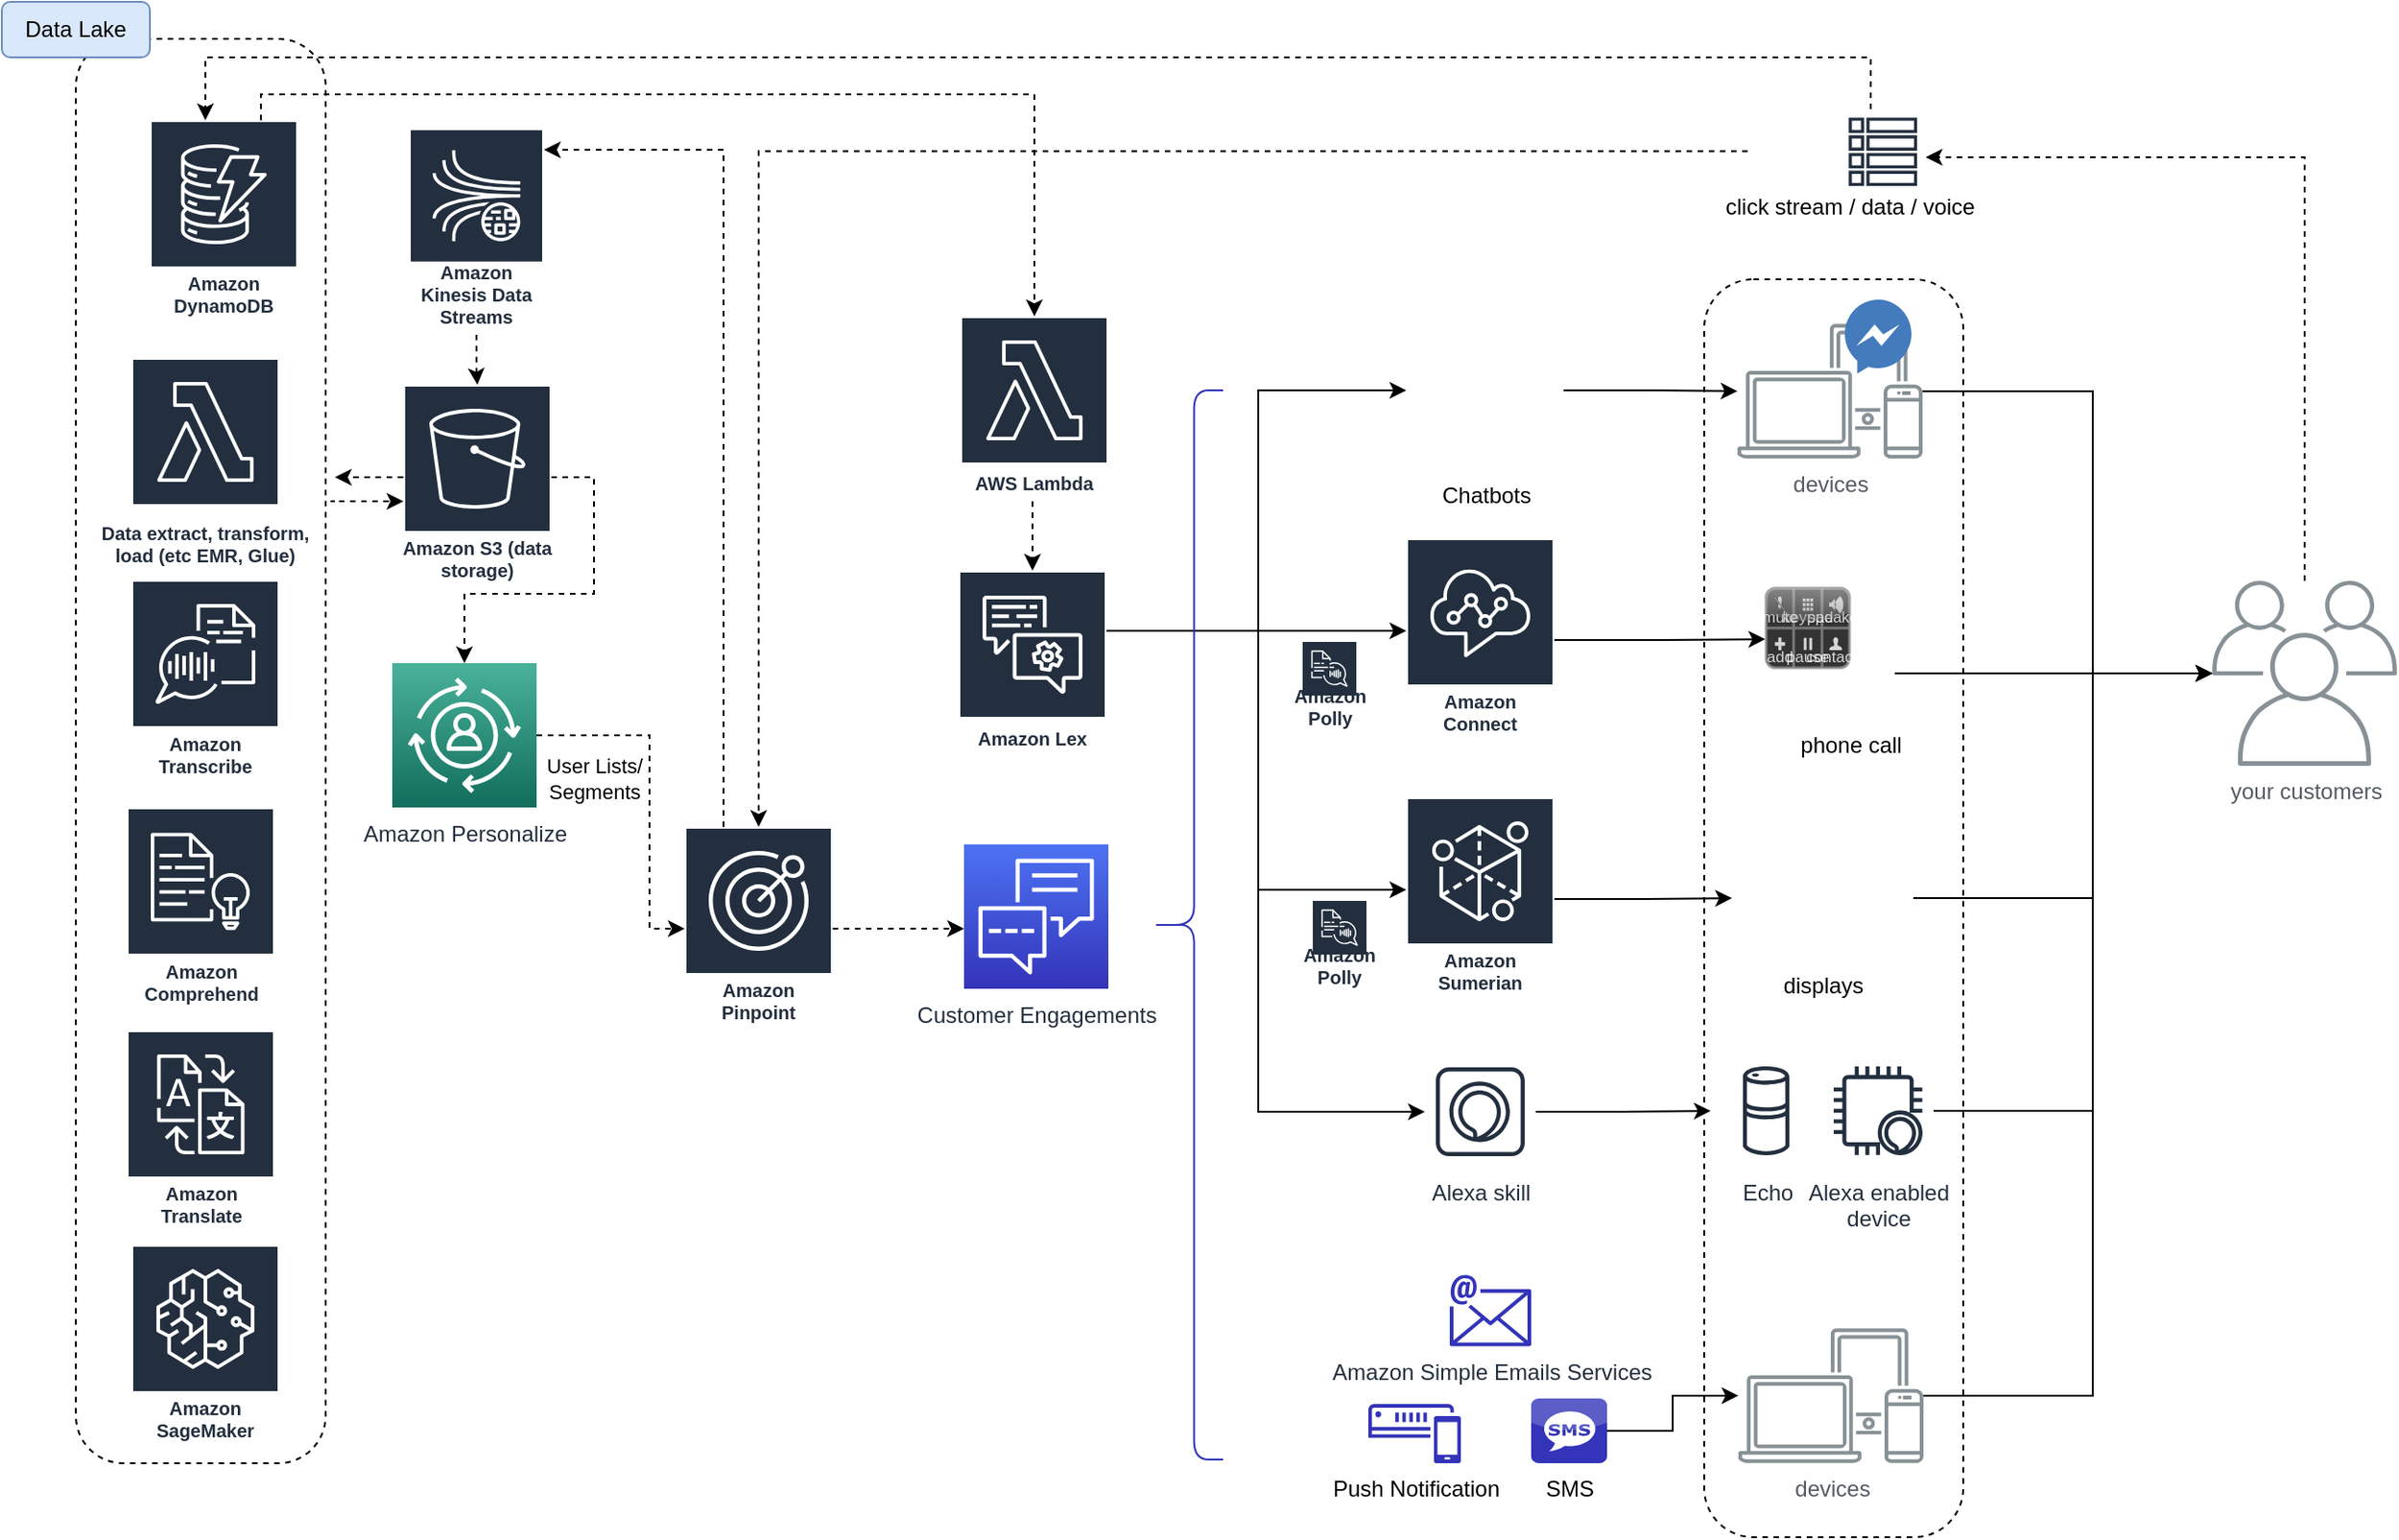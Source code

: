 <mxfile version="12.9.14" type="github">
  <diagram id="-aMo5f1z0sB-jl-REzhq" name="Page-1">
    <mxGraphModel dx="825" dy="799" grid="1" gridSize="10" guides="1" tooltips="1" connect="1" arrows="1" fold="1" page="1" pageScale="1" pageWidth="850" pageHeight="1100" math="0" shadow="0">
      <root>
        <mxCell id="0" />
        <mxCell id="1" parent="0" />
        <mxCell id="tBMgNqVavnwIs27Ay6d1-128" value="" style="rounded=1;whiteSpace=wrap;html=1;fillColor=none;dashed=1;spacing=9;arcSize=19;" parent="1" vertex="1">
          <mxGeometry x="70" y="460" width="135" height="770" as="geometry" />
        </mxCell>
        <mxCell id="tBMgNqVavnwIs27Ay6d1-81" value="" style="group;spacing=100;" parent="1" vertex="1" connectable="0">
          <mxGeometry x="950" y="440" width="193.5" height="830" as="geometry" />
        </mxCell>
        <mxCell id="tBMgNqVavnwIs27Ay6d1-69" value="" style="rounded=1;whiteSpace=wrap;html=1;fillColor=none;dashed=1;spacing=9;arcSize=19;" parent="tBMgNqVavnwIs27Ay6d1-81" vertex="1">
          <mxGeometry y="150" width="140" height="680" as="geometry" />
        </mxCell>
        <mxCell id="tBMgNqVavnwIs27Ay6d1-117" value="devices" style="outlineConnect=0;gradientColor=none;fontColor=#545B64;strokeColor=none;fillColor=#879196;dashed=0;verticalLabelPosition=bottom;verticalAlign=top;align=center;html=1;fontSize=12;fontStyle=0;aspect=fixed;shape=mxgraph.aws4.illustration_devices;pointerEvents=1" parent="tBMgNqVavnwIs27Ay6d1-81" vertex="1">
          <mxGeometry x="18.5" y="717" width="100" height="73" as="geometry" />
        </mxCell>
        <mxCell id="tBMgNqVavnwIs27Ay6d1-74" value="" style="shape=image;html=1;verticalAlign=top;verticalLabelPosition=bottom;labelBackgroundColor=#ffffff;imageAspect=0;aspect=fixed;image=https://cdn1.iconfinder.com/data/icons/hawcons/32/700015-icon-27-one-finger-click-128.png;dashed=1;fillColor=none;spacing=7;" parent="tBMgNqVavnwIs27Ay6d1-81" vertex="1">
          <mxGeometry x="23.5" y="62.346" width="36.965" height="36.965" as="geometry" />
        </mxCell>
        <mxCell id="tBMgNqVavnwIs27Ay6d1-80" value="&amp;nbsp;" style="outlineConnect=0;fontColor=#232F3E;gradientColor=none;strokeColor=#232F3E;fillColor=#ffffff;dashed=0;verticalLabelPosition=bottom;verticalAlign=top;align=center;html=1;fontSize=12;fontStyle=0;aspect=fixed;shape=mxgraph.aws4.resourceIcon;resIcon=mxgraph.aws4.table;spacing=8;" parent="tBMgNqVavnwIs27Ay6d1-81" vertex="1">
          <mxGeometry x="73.5" y="57.974" width="46.206" height="46.206" as="geometry" />
        </mxCell>
        <mxCell id="tBMgNqVavnwIs27Ay6d1-82" value="click stream / data / voice" style="text;html=1;strokeColor=none;fillColor=none;align=center;verticalAlign=middle;whiteSpace=wrap;rounded=0;dashed=1;spacing=5;" parent="tBMgNqVavnwIs27Ay6d1-81" vertex="1">
          <mxGeometry x="-16.5" y="102.974" width="190" height="17" as="geometry" />
        </mxCell>
        <mxCell id="tBMgNqVavnwIs27Ay6d1-49" style="edgeStyle=orthogonalEdgeStyle;rounded=0;orthogonalLoop=1;jettySize=auto;html=1;" parent="1" source="tBMgNqVavnwIs27Ay6d1-2" target="tBMgNqVavnwIs27Ay6d1-19" edge="1">
          <mxGeometry relative="1" as="geometry">
            <Array as="points">
              <mxPoint x="1160" y="651" />
              <mxPoint x="1160" y="803" />
            </Array>
          </mxGeometry>
        </mxCell>
        <mxCell id="tBMgNqVavnwIs27Ay6d1-2" value="devices" style="outlineConnect=0;gradientColor=none;fontColor=#545B64;strokeColor=none;fillColor=#879196;dashed=0;verticalLabelPosition=bottom;verticalAlign=top;align=center;html=1;fontSize=12;fontStyle=0;aspect=fixed;shape=mxgraph.aws4.illustration_devices;pointerEvents=1" parent="1" vertex="1">
          <mxGeometry x="968" y="614" width="100" height="73" as="geometry" />
        </mxCell>
        <mxCell id="tBMgNqVavnwIs27Ay6d1-21" style="edgeStyle=orthogonalEdgeStyle;rounded=0;orthogonalLoop=1;jettySize=auto;html=1;" parent="1" source="tBMgNqVavnwIs27Ay6d1-9" target="tBMgNqVavnwIs27Ay6d1-18" edge="1">
          <mxGeometry relative="1" as="geometry">
            <Array as="points">
              <mxPoint x="709" y="780" />
              <mxPoint x="709" y="650" />
            </Array>
          </mxGeometry>
        </mxCell>
        <mxCell id="tBMgNqVavnwIs27Ay6d1-22" style="edgeStyle=orthogonalEdgeStyle;rounded=0;orthogonalLoop=1;jettySize=auto;html=1;" parent="1" source="tBMgNqVavnwIs27Ay6d1-9" target="tBMgNqVavnwIs27Ay6d1-15" edge="1">
          <mxGeometry relative="1" as="geometry">
            <Array as="points">
              <mxPoint x="759" y="780" />
              <mxPoint x="759" y="780" />
            </Array>
          </mxGeometry>
        </mxCell>
        <mxCell id="tBMgNqVavnwIs27Ay6d1-23" style="edgeStyle=orthogonalEdgeStyle;rounded=0;orthogonalLoop=1;jettySize=auto;html=1;" parent="1" source="tBMgNqVavnwIs27Ay6d1-9" target="tBMgNqVavnwIs27Ay6d1-16" edge="1">
          <mxGeometry relative="1" as="geometry">
            <Array as="points">
              <mxPoint x="709" y="780" />
              <mxPoint x="709" y="920" />
            </Array>
          </mxGeometry>
        </mxCell>
        <mxCell id="tBMgNqVavnwIs27Ay6d1-24" style="edgeStyle=orthogonalEdgeStyle;rounded=0;orthogonalLoop=1;jettySize=auto;html=1;" parent="1" source="tBMgNqVavnwIs27Ay6d1-9" target="tBMgNqVavnwIs27Ay6d1-13" edge="1">
          <mxGeometry relative="1" as="geometry">
            <Array as="points">
              <mxPoint x="709" y="780" />
              <mxPoint x="709" y="1040" />
            </Array>
          </mxGeometry>
        </mxCell>
        <mxCell id="tBMgNqVavnwIs27Ay6d1-9" value="Amazon Lex" style="outlineConnect=0;fontColor=#232F3E;gradientColor=none;strokeColor=#ffffff;fillColor=#232F3E;dashed=0;verticalLabelPosition=middle;verticalAlign=bottom;align=center;html=1;whiteSpace=wrap;fontSize=10;fontStyle=1;spacing=3;shape=mxgraph.aws4.productIcon;prIcon=mxgraph.aws4.lex;" parent="1" vertex="1">
          <mxGeometry x="547" y="747.5" width="80" height="100" as="geometry" />
        </mxCell>
        <mxCell id="tBMgNqVavnwIs27Ay6d1-44" style="edgeStyle=orthogonalEdgeStyle;rounded=0;orthogonalLoop=1;jettySize=auto;html=1;" parent="1" source="tBMgNqVavnwIs27Ay6d1-13" target="tBMgNqVavnwIs27Ay6d1-14" edge="1">
          <mxGeometry relative="1" as="geometry" />
        </mxCell>
        <mxCell id="tBMgNqVavnwIs27Ay6d1-13" value="Alexa skill" style="outlineConnect=0;fontColor=#232F3E;gradientColor=none;strokeColor=#232F3E;fillColor=#ffffff;dashed=0;verticalLabelPosition=bottom;verticalAlign=top;align=center;html=1;fontSize=12;fontStyle=0;aspect=fixed;shape=mxgraph.aws4.resourceIcon;resIcon=mxgraph.aws4.alexa_skill;" parent="1" vertex="1">
          <mxGeometry x="799" y="1010" width="60" height="60" as="geometry" />
        </mxCell>
        <mxCell id="tBMgNqVavnwIs27Ay6d1-29" style="edgeStyle=orthogonalEdgeStyle;rounded=0;orthogonalLoop=1;jettySize=auto;html=1;entryX=-0.011;entryY=0.64;entryDx=0;entryDy=0;entryPerimeter=0;" parent="1" source="tBMgNqVavnwIs27Ay6d1-15" target="tBMgNqVavnwIs27Ay6d1-25" edge="1">
          <mxGeometry relative="1" as="geometry" />
        </mxCell>
        <mxCell id="tBMgNqVavnwIs27Ay6d1-15" value="Amazon Connect" style="outlineConnect=0;fontColor=#232F3E;gradientColor=none;strokeColor=#ffffff;fillColor=#232F3E;dashed=0;verticalLabelPosition=middle;verticalAlign=bottom;align=center;html=1;whiteSpace=wrap;fontSize=10;fontStyle=1;spacing=3;shape=mxgraph.aws4.productIcon;prIcon=mxgraph.aws4.connect;" parent="1" vertex="1">
          <mxGeometry x="789" y="730" width="80" height="110" as="geometry" />
        </mxCell>
        <mxCell id="tBMgNqVavnwIs27Ay6d1-34" style="edgeStyle=orthogonalEdgeStyle;rounded=0;orthogonalLoop=1;jettySize=auto;html=1;entryX=0;entryY=0.5;entryDx=0;entryDy=0;" parent="1" source="tBMgNqVavnwIs27Ay6d1-16" target="tBMgNqVavnwIs27Ay6d1-37" edge="1">
          <mxGeometry relative="1" as="geometry">
            <mxPoint x="1090" y="930" as="targetPoint" />
          </mxGeometry>
        </mxCell>
        <mxCell id="tBMgNqVavnwIs27Ay6d1-16" value="Amazon Sumerian" style="outlineConnect=0;fontColor=#232F3E;gradientColor=none;strokeColor=#ffffff;fillColor=#232F3E;dashed=0;verticalLabelPosition=middle;verticalAlign=bottom;align=center;html=1;whiteSpace=wrap;fontSize=10;fontStyle=1;spacing=3;shape=mxgraph.aws4.productIcon;prIcon=mxgraph.aws4.sumerian;" parent="1" vertex="1">
          <mxGeometry x="789" y="870" width="80" height="110" as="geometry" />
        </mxCell>
        <mxCell id="tBMgNqVavnwIs27Ay6d1-30" style="edgeStyle=orthogonalEdgeStyle;rounded=0;orthogonalLoop=1;jettySize=auto;html=1;" parent="1" source="tBMgNqVavnwIs27Ay6d1-18" target="tBMgNqVavnwIs27Ay6d1-2" edge="1">
          <mxGeometry relative="1" as="geometry" />
        </mxCell>
        <mxCell id="tBMgNqVavnwIs27Ay6d1-18" value="Chatbots" style="shape=image;html=1;verticalAlign=top;verticalLabelPosition=bottom;labelBackgroundColor=#ffffff;imageAspect=0;aspect=fixed;image=https://cdn3.iconfinder.com/data/icons/digital-banking-solid-fast-transfer/512/customer_live_chat_service-128.png" parent="1" vertex="1">
          <mxGeometry x="789" y="607.5" width="85" height="85" as="geometry" />
        </mxCell>
        <mxCell id="Lm9SN8ycgRvvg3rdxNXf-55" style="edgeStyle=orthogonalEdgeStyle;rounded=0;orthogonalLoop=1;jettySize=auto;html=1;dashed=1;" parent="1" source="tBMgNqVavnwIs27Ay6d1-19" target="tBMgNqVavnwIs27Ay6d1-80" edge="1">
          <mxGeometry relative="1" as="geometry">
            <Array as="points">
              <mxPoint x="1274" y="524" />
            </Array>
          </mxGeometry>
        </mxCell>
        <mxCell id="tBMgNqVavnwIs27Ay6d1-19" value="your customers" style="outlineConnect=0;gradientColor=none;fontColor=#545B64;strokeColor=none;fillColor=#879196;dashed=0;verticalLabelPosition=bottom;verticalAlign=top;align=center;html=1;fontSize=12;fontStyle=0;aspect=fixed;shape=mxgraph.aws4.illustration_users;pointerEvents=1" parent="1" vertex="1">
          <mxGeometry x="1224.5" y="753" width="100" height="100" as="geometry" />
        </mxCell>
        <mxCell id="tBMgNqVavnwIs27Ay6d1-28" value="" style="group" parent="1" vertex="1" connectable="0">
          <mxGeometry x="983.5" y="757" width="69.5" height="70.5" as="geometry" />
        </mxCell>
        <mxCell id="tBMgNqVavnwIs27Ay6d1-25" value="" style="verticalLabelPosition=bottom;verticalAlign=top;html=1;shadow=0;dashed=0;strokeWidth=1;shape=mxgraph.ios.iCallDialog;" parent="tBMgNqVavnwIs27Ay6d1-28" vertex="1">
          <mxGeometry width="45" height="43" as="geometry" />
        </mxCell>
        <mxCell id="tBMgNqVavnwIs27Ay6d1-27" value="phone call" style="shape=image;html=1;verticalAlign=top;verticalLabelPosition=bottom;labelBackgroundColor=#ffffff;imageAspect=0;aspect=fixed;image=https://cdn4.iconfinder.com/data/icons/mayssam/512/phone-128.png" parent="tBMgNqVavnwIs27Ay6d1-28" vertex="1">
          <mxGeometry x="20.5" y="21.5" width="49" height="49" as="geometry" />
        </mxCell>
        <mxCell id="tBMgNqVavnwIs27Ay6d1-50" style="edgeStyle=orthogonalEdgeStyle;rounded=0;orthogonalLoop=1;jettySize=auto;html=1;" parent="1" source="tBMgNqVavnwIs27Ay6d1-37" target="tBMgNqVavnwIs27Ay6d1-19" edge="1">
          <mxGeometry relative="1" as="geometry">
            <Array as="points">
              <mxPoint x="1160" y="925" />
              <mxPoint x="1160" y="803" />
            </Array>
          </mxGeometry>
        </mxCell>
        <mxCell id="tBMgNqVavnwIs27Ay6d1-37" value="displays" style="shape=image;html=1;verticalAlign=top;verticalLabelPosition=bottom;labelBackgroundColor=#ffffff;imageAspect=0;aspect=fixed;image=https://cdn4.iconfinder.com/data/icons/ionicons/512/icon-ios7-monitor-outline-128.png;spacing=-14;" parent="1" vertex="1">
          <mxGeometry x="965" y="875.5" width="98" height="98" as="geometry" />
        </mxCell>
        <mxCell id="tBMgNqVavnwIs27Ay6d1-45" value="" style="group" parent="1" vertex="1" connectable="0">
          <mxGeometry x="953.5" y="1009.5" width="120.5" height="60" as="geometry" />
        </mxCell>
        <mxCell id="tBMgNqVavnwIs27Ay6d1-14" value="Echo" style="outlineConnect=0;fontColor=#232F3E;gradientColor=none;strokeColor=#232F3E;fillColor=#ffffff;dashed=0;verticalLabelPosition=bottom;verticalAlign=top;align=center;html=1;fontSize=12;fontStyle=0;aspect=fixed;shape=mxgraph.aws4.resourceIcon;resIcon=mxgraph.aws4.echo;" parent="tBMgNqVavnwIs27Ay6d1-45" vertex="1">
          <mxGeometry width="60" height="60" as="geometry" />
        </mxCell>
        <mxCell id="tBMgNqVavnwIs27Ay6d1-43" value="Alexa enabled&#xa;device" style="outlineConnect=0;fontColor=#232F3E;gradientColor=none;strokeColor=#232F3E;fillColor=#ffffff;dashed=0;verticalLabelPosition=bottom;verticalAlign=top;align=center;html=1;fontSize=12;fontStyle=0;aspect=fixed;shape=mxgraph.aws4.resourceIcon;resIcon=mxgraph.aws4.alexa_enabled_device;" parent="tBMgNqVavnwIs27Ay6d1-45" vertex="1">
          <mxGeometry x="60.5" width="60" height="60" as="geometry" />
        </mxCell>
        <mxCell id="tBMgNqVavnwIs27Ay6d1-51" style="edgeStyle=orthogonalEdgeStyle;rounded=0;orthogonalLoop=1;jettySize=auto;html=1;" parent="1" source="tBMgNqVavnwIs27Ay6d1-43" target="tBMgNqVavnwIs27Ay6d1-19" edge="1">
          <mxGeometry relative="1" as="geometry">
            <Array as="points">
              <mxPoint x="1160" y="1039" />
              <mxPoint x="1160" y="803" />
            </Array>
          </mxGeometry>
        </mxCell>
        <mxCell id="tBMgNqVavnwIs27Ay6d1-53" value="" style="dashed=0;outlineConnect=0;html=1;align=center;labelPosition=center;verticalLabelPosition=bottom;verticalAlign=top;shape=mxgraph.weblogos.messenger_2" parent="1" vertex="1">
          <mxGeometry x="1026" y="601" width="36" height="40" as="geometry" />
        </mxCell>
        <mxCell id="tBMgNqVavnwIs27Ay6d1-57" value="" style="shape=image;html=1;verticalAlign=top;verticalLabelPosition=bottom;labelBackgroundColor=#ffffff;imageAspect=0;aspect=fixed;image=https://cdn3.iconfinder.com/data/icons/logos-brands-3/24/logo_brand_brands_logos_firefox-128.png" parent="1" vertex="1">
          <mxGeometry x="976" y="601" width="38" height="38" as="geometry" />
        </mxCell>
        <mxCell id="tBMgNqVavnwIs27Ay6d1-58" value="" style="shape=image;html=1;verticalAlign=top;verticalLabelPosition=bottom;labelBackgroundColor=#ffffff;imageAspect=0;aspect=fixed;image=https://cdn4.iconfinder.com/data/icons/miu-flat-social/60/app_store-128.png" parent="1" vertex="1">
          <mxGeometry x="1028.5" y="660" width="20" height="20" as="geometry" />
        </mxCell>
        <mxCell id="tBMgNqVavnwIs27Ay6d1-66" style="edgeStyle=orthogonalEdgeStyle;rounded=0;orthogonalLoop=1;jettySize=auto;html=1;" parent="1" source="tBMgNqVavnwIs27Ay6d1-27" target="tBMgNqVavnwIs27Ay6d1-19" edge="1">
          <mxGeometry relative="1" as="geometry" />
        </mxCell>
        <mxCell id="Lm9SN8ycgRvvg3rdxNXf-11" value="&lt;div&gt;User Lists/&lt;/div&gt;&lt;div&gt;Segments&lt;/div&gt;" style="edgeStyle=orthogonalEdgeStyle;rounded=0;orthogonalLoop=1;jettySize=auto;html=1;dashed=1;" parent="1" source="tBMgNqVavnwIs27Ay6d1-103" target="tBMgNqVavnwIs27Ay6d1-7" edge="1">
          <mxGeometry x="-0.087" y="-30" relative="1" as="geometry">
            <Array as="points">
              <mxPoint x="380" y="837" />
              <mxPoint x="380" y="941" />
            </Array>
            <mxPoint as="offset" />
          </mxGeometry>
        </mxCell>
        <mxCell id="tBMgNqVavnwIs27Ay6d1-106" value="Customer Engagements" style="outlineConnect=0;fontColor=#232F3E;gradientColor=#4D72F3;gradientDirection=north;fillColor=#3334B9;strokeColor=#ffffff;dashed=0;verticalLabelPosition=bottom;verticalAlign=top;align=center;html=1;fontSize=12;fontStyle=0;aspect=fixed;shape=mxgraph.aws4.resourceIcon;resIcon=mxgraph.aws4.customer_engagement;" parent="1" vertex="1">
          <mxGeometry x="550" y="895.5" width="78" height="78" as="geometry" />
        </mxCell>
        <mxCell id="tBMgNqVavnwIs27Ay6d1-115" value="" style="group" parent="1" vertex="1" connectable="0">
          <mxGeometry x="768.5" y="1128" width="129" height="102" as="geometry" />
        </mxCell>
        <mxCell id="tBMgNqVavnwIs27Ay6d1-108" value="&lt;div&gt;Amazon Simple Emails Services&lt;/div&gt;" style="outlineConnect=0;fontColor=#232F3E;gradientColor=none;fillColor=#3334B9;strokeColor=none;dashed=0;verticalLabelPosition=bottom;verticalAlign=top;align=center;html=1;fontSize=12;fontStyle=0;aspect=fixed;pointerEvents=1;shape=mxgraph.aws4.email;" parent="tBMgNqVavnwIs27Ay6d1-115" vertex="1">
          <mxGeometry x="44" width="44" height="39" as="geometry" />
        </mxCell>
        <mxCell id="tBMgNqVavnwIs27Ay6d1-109" value="Push Notification" style="pointerEvents=1;shadow=0;dashed=0;html=1;strokeColor=none;fillColor=#3334B9;labelPosition=center;verticalLabelPosition=bottom;verticalAlign=top;outlineConnect=0;align=center;shape=mxgraph.office.communications.sms_gateway;" parent="tBMgNqVavnwIs27Ay6d1-115" vertex="1">
          <mxGeometry y="70" width="50" height="32" as="geometry" />
        </mxCell>
        <mxCell id="tBMgNqVavnwIs27Ay6d1-114" value="SMS" style="dashed=0;outlineConnect=0;html=1;align=center;labelPosition=center;verticalLabelPosition=bottom;verticalAlign=top;shape=mxgraph.webicons.sms;fillColor=#3334B9;gradientColor=none;" parent="tBMgNqVavnwIs27Ay6d1-115" vertex="1">
          <mxGeometry x="88" y="67" width="41" height="35" as="geometry" />
        </mxCell>
        <mxCell id="tBMgNqVavnwIs27Ay6d1-118" style="edgeStyle=orthogonalEdgeStyle;rounded=0;orthogonalLoop=1;jettySize=auto;html=1;" parent="1" source="tBMgNqVavnwIs27Ay6d1-114" target="tBMgNqVavnwIs27Ay6d1-117" edge="1">
          <mxGeometry relative="1" as="geometry" />
        </mxCell>
        <mxCell id="tBMgNqVavnwIs27Ay6d1-119" value="" style="shape=curlyBracket;whiteSpace=wrap;html=1;rounded=1;fillColor=#3334B9;gradientColor=none;size=0.608;strokeColor=#3334B9;" parent="1" vertex="1">
          <mxGeometry x="650" y="650" width="40" height="578" as="geometry" />
        </mxCell>
        <mxCell id="tBMgNqVavnwIs27Ay6d1-120" style="edgeStyle=orthogonalEdgeStyle;rounded=0;orthogonalLoop=1;jettySize=auto;html=1;" parent="1" source="tBMgNqVavnwIs27Ay6d1-117" target="tBMgNqVavnwIs27Ay6d1-19" edge="1">
          <mxGeometry relative="1" as="geometry">
            <Array as="points">
              <mxPoint x="1160" y="1193" />
              <mxPoint x="1160" y="803" />
            </Array>
          </mxGeometry>
        </mxCell>
        <mxCell id="Lm9SN8ycgRvvg3rdxNXf-10" style="edgeStyle=orthogonalEdgeStyle;rounded=0;orthogonalLoop=1;jettySize=auto;html=1;dashed=1;" parent="1" source="tBMgNqVavnwIs27Ay6d1-7" target="tBMgNqVavnwIs27Ay6d1-106" edge="1">
          <mxGeometry relative="1" as="geometry">
            <Array as="points">
              <mxPoint x="540" y="941" />
              <mxPoint x="540" y="941" />
            </Array>
          </mxGeometry>
        </mxCell>
        <mxCell id="Lm9SN8ycgRvvg3rdxNXf-17" style="edgeStyle=orthogonalEdgeStyle;rounded=0;orthogonalLoop=1;jettySize=auto;html=1;dashed=1;" parent="1" source="tBMgNqVavnwIs27Ay6d1-7" target="tBMgNqVavnwIs27Ay6d1-91" edge="1">
          <mxGeometry relative="1" as="geometry">
            <mxPoint x="360" y="540" as="targetPoint" />
            <Array as="points">
              <mxPoint x="420" y="520" />
            </Array>
          </mxGeometry>
        </mxCell>
        <mxCell id="tBMgNqVavnwIs27Ay6d1-7" value="Amazon Pinpoint" style="outlineConnect=0;fontColor=#232F3E;gradientColor=none;strokeColor=#ffffff;fillColor=#232F3E;dashed=0;verticalLabelPosition=middle;verticalAlign=bottom;align=center;html=1;whiteSpace=wrap;fontSize=10;fontStyle=1;spacing=3;shape=mxgraph.aws4.productIcon;prIcon=mxgraph.aws4.pinpoint;" parent="1" vertex="1">
          <mxGeometry x="399" y="886" width="80" height="110" as="geometry" />
        </mxCell>
        <mxCell id="Lm9SN8ycgRvvg3rdxNXf-15" value="Amazon Comprehend" style="outlineConnect=0;fontColor=#232F3E;gradientColor=none;strokeColor=#ffffff;fillColor=#232F3E;dashed=0;verticalLabelPosition=middle;verticalAlign=bottom;align=center;html=1;whiteSpace=wrap;fontSize=10;fontStyle=1;spacing=3;shape=mxgraph.aws4.productIcon;prIcon=mxgraph.aws4.comprehend;" parent="1" vertex="1">
          <mxGeometry x="97.5" y="875.5" width="80" height="110" as="geometry" />
        </mxCell>
        <mxCell id="Lm9SN8ycgRvvg3rdxNXf-16" value="Amazon Transcribe" style="outlineConnect=0;fontColor=#232F3E;gradientColor=none;strokeColor=#ffffff;fillColor=#232F3E;dashed=0;verticalLabelPosition=middle;verticalAlign=bottom;align=center;html=1;whiteSpace=wrap;fontSize=10;fontStyle=1;spacing=3;shape=mxgraph.aws4.productIcon;prIcon=mxgraph.aws4.transcribe;" parent="1" vertex="1">
          <mxGeometry x="100" y="752.5" width="80" height="110" as="geometry" />
        </mxCell>
        <mxCell id="Lm9SN8ycgRvvg3rdxNXf-30" style="edgeStyle=orthogonalEdgeStyle;rounded=0;orthogonalLoop=1;jettySize=auto;html=1;dashed=1;" parent="1" source="tBMgNqVavnwIs27Ay6d1-101" target="tBMgNqVavnwIs27Ay6d1-103" edge="1">
          <mxGeometry relative="1" as="geometry">
            <Array as="points">
              <mxPoint x="350" y="697" />
              <mxPoint x="350" y="760" />
              <mxPoint x="280" y="760" />
            </Array>
          </mxGeometry>
        </mxCell>
        <mxCell id="Lm9SN8ycgRvvg3rdxNXf-40" style="edgeStyle=orthogonalEdgeStyle;curved=1;rounded=0;orthogonalLoop=1;jettySize=auto;html=1;dashed=1;" parent="1" source="tBMgNqVavnwIs27Ay6d1-101" edge="1">
          <mxGeometry relative="1" as="geometry">
            <mxPoint x="210" y="697" as="targetPoint" />
          </mxGeometry>
        </mxCell>
        <mxCell id="tBMgNqVavnwIs27Ay6d1-101" value="Amazon S3 (data storage)" style="outlineConnect=0;fontColor=#232F3E;gradientColor=none;strokeColor=#ffffff;fillColor=#232F3E;dashed=0;verticalLabelPosition=middle;verticalAlign=bottom;align=center;html=1;whiteSpace=wrap;fontSize=10;fontStyle=1;spacing=-7;shape=mxgraph.aws4.productIcon;prIcon=mxgraph.aws4.s3;" parent="1" vertex="1">
          <mxGeometry x="247" y="647" width="80" height="100" as="geometry" />
        </mxCell>
        <mxCell id="Lm9SN8ycgRvvg3rdxNXf-27" style="edgeStyle=orthogonalEdgeStyle;rounded=0;orthogonalLoop=1;jettySize=auto;html=1;dashed=1;" parent="1" source="tBMgNqVavnwIs27Ay6d1-91" target="tBMgNqVavnwIs27Ay6d1-101" edge="1">
          <mxGeometry relative="1" as="geometry" />
        </mxCell>
        <mxCell id="tBMgNqVavnwIs27Ay6d1-91" value="Amazon Kinesis Data Streams" style="outlineConnect=0;fontColor=#232F3E;gradientColor=none;strokeColor=#ffffff;fillColor=#232F3E;dashed=0;verticalLabelPosition=middle;verticalAlign=bottom;align=center;html=1;whiteSpace=wrap;fontSize=10;fontStyle=1;spacing=3;shape=mxgraph.aws4.productIcon;prIcon=mxgraph.aws4.kinesis_data_streams;" parent="1" vertex="1">
          <mxGeometry x="250" y="508.36" width="73" height="111.552" as="geometry" />
        </mxCell>
        <mxCell id="tBMgNqVavnwIs27Ay6d1-103" value="Amazon Personalize" style="outlineConnect=0;fontColor=#232F3E;gradientColor=#4AB29A;gradientDirection=north;fillColor=#116D5B;strokeColor=#ffffff;dashed=0;verticalLabelPosition=bottom;verticalAlign=top;align=center;html=1;fontSize=12;fontStyle=0;aspect=fixed;shape=mxgraph.aws4.resourceIcon;resIcon=mxgraph.aws4.personalize;" parent="1" vertex="1">
          <mxGeometry x="241" y="797.5" width="78" height="78" as="geometry" />
        </mxCell>
        <mxCell id="Lm9SN8ycgRvvg3rdxNXf-20" value="Amazon Polly" style="outlineConnect=0;fontColor=#232F3E;gradientColor=none;strokeColor=#ffffff;fillColor=#232F3E;dashed=0;verticalLabelPosition=middle;verticalAlign=bottom;align=center;html=1;whiteSpace=wrap;fontSize=10;fontStyle=1;spacing=31;shape=mxgraph.aws4.productIcon;prIcon=mxgraph.aws4.polly;labelBackgroundColor=none;" parent="1" vertex="1">
          <mxGeometry x="737.5" y="925" width="31" height="80" as="geometry" />
        </mxCell>
        <mxCell id="Lm9SN8ycgRvvg3rdxNXf-26" value="Amazon Polly" style="outlineConnect=0;fontColor=#232F3E;gradientColor=none;strokeColor=#ffffff;fillColor=#232F3E;dashed=0;verticalLabelPosition=middle;verticalAlign=bottom;align=center;html=1;whiteSpace=wrap;fontSize=10;fontStyle=1;spacing=31;shape=mxgraph.aws4.productIcon;prIcon=mxgraph.aws4.polly;labelBackgroundColor=none;" parent="1" vertex="1">
          <mxGeometry x="732" y="785" width="31" height="80" as="geometry" />
        </mxCell>
        <mxCell id="tBMgNqVavnwIs27Ay6d1-125" value="Amazon SageMaker" style="outlineConnect=0;fontColor=#232F3E;gradientColor=none;strokeColor=#ffffff;fillColor=#232F3E;dashed=0;verticalLabelPosition=middle;verticalAlign=bottom;align=center;html=1;whiteSpace=wrap;fontSize=10;fontStyle=1;spacing=3;shape=mxgraph.aws4.productIcon;prIcon=mxgraph.aws4.sagemaker;" parent="1" vertex="1">
          <mxGeometry x="100" y="1112" width="80" height="110" as="geometry" />
        </mxCell>
        <mxCell id="Lm9SN8ycgRvvg3rdxNXf-19" value="Amazon Translate" style="outlineConnect=0;fontColor=#232F3E;gradientColor=none;strokeColor=#ffffff;fillColor=#232F3E;dashed=0;verticalLabelPosition=middle;verticalAlign=bottom;align=center;html=1;whiteSpace=wrap;fontSize=10;fontStyle=1;spacing=3;shape=mxgraph.aws4.productIcon;prIcon=mxgraph.aws4.translate;" parent="1" vertex="1">
          <mxGeometry x="97.5" y="996" width="80" height="110" as="geometry" />
        </mxCell>
        <mxCell id="Lm9SN8ycgRvvg3rdxNXf-42" style="edgeStyle=orthogonalEdgeStyle;curved=1;rounded=0;orthogonalLoop=1;jettySize=auto;html=1;dashed=1;" parent="1" edge="1">
          <mxGeometry relative="1" as="geometry">
            <mxPoint x="247" y="710" as="targetPoint" />
            <mxPoint x="210" y="710" as="sourcePoint" />
            <Array as="points">
              <mxPoint x="200" y="710" />
              <mxPoint x="200" y="710" />
            </Array>
          </mxGeometry>
        </mxCell>
        <mxCell id="Lm9SN8ycgRvvg3rdxNXf-45" value="Data extract, transform, load (etc EMR, Glue)" style="outlineConnect=0;fontColor=#232F3E;gradientColor=none;strokeColor=#ffffff;fillColor=#232F3E;dashed=0;verticalLabelPosition=middle;verticalAlign=bottom;align=center;html=1;whiteSpace=wrap;fontSize=10;fontStyle=1;spacing=-18;shape=mxgraph.aws4.productIcon;prIcon=mxgraph.aws4.lambda;labelBackgroundColor=none;" parent="1" vertex="1">
          <mxGeometry x="100" y="632.5" width="80" height="95" as="geometry" />
        </mxCell>
        <mxCell id="Lm9SN8ycgRvvg3rdxNXf-58" style="edgeStyle=elbowEdgeStyle;rounded=0;orthogonalLoop=1;jettySize=auto;html=1;dashed=1;elbow=vertical;" parent="1" source="r9yi9jSUm42vTkzKwnhL-2" target="tBMgNqVavnwIs27Ay6d1-9" edge="1">
          <mxGeometry relative="1" as="geometry">
            <Array as="points">
              <mxPoint x="587" y="720" />
              <mxPoint x="380" y="480" />
              <mxPoint x="420" y="490" />
            </Array>
          </mxGeometry>
        </mxCell>
        <mxCell id="Lm9SN8ycgRvvg3rdxNXf-46" value="Amazon DynamoDB" style="outlineConnect=0;fontColor=#232F3E;gradientColor=none;strokeColor=#ffffff;fillColor=#232F3E;dashed=0;verticalLabelPosition=middle;verticalAlign=bottom;align=center;html=1;whiteSpace=wrap;fontSize=10;fontStyle=1;spacing=3;shape=mxgraph.aws4.productIcon;prIcon=mxgraph.aws4.dynamodb;labelBackgroundColor=none;" parent="1" vertex="1">
          <mxGeometry x="110" y="504" width="80" height="110" as="geometry" />
        </mxCell>
        <mxCell id="tBMgNqVavnwIs27Ay6d1-88" value="" style="group" parent="1" vertex="1" connectable="0">
          <mxGeometry x="765" y="493.474" width="190" height="61.199" as="geometry" />
        </mxCell>
        <mxCell id="Lm9SN8ycgRvvg3rdxNXf-56" style="edgeStyle=orthogonalEdgeStyle;rounded=0;orthogonalLoop=1;jettySize=auto;html=1;dashed=1;" parent="1" source="tBMgNqVavnwIs27Ay6d1-74" target="tBMgNqVavnwIs27Ay6d1-7" edge="1">
          <mxGeometry relative="1" as="geometry" />
        </mxCell>
        <mxCell id="Lm9SN8ycgRvvg3rdxNXf-57" style="edgeStyle=orthogonalEdgeStyle;rounded=0;orthogonalLoop=1;jettySize=auto;html=1;dashed=1;" parent="1" source="tBMgNqVavnwIs27Ay6d1-80" target="Lm9SN8ycgRvvg3rdxNXf-46" edge="1">
          <mxGeometry relative="1" as="geometry">
            <Array as="points">
              <mxPoint x="1040" y="470" />
              <mxPoint x="140" y="470" />
            </Array>
          </mxGeometry>
        </mxCell>
        <mxCell id="r9yi9jSUm42vTkzKwnhL-2" value="AWS Lambda" style="outlineConnect=0;fontColor=#232F3E;gradientColor=none;strokeColor=#ffffff;fillColor=#232F3E;dashed=0;verticalLabelPosition=middle;verticalAlign=bottom;align=center;html=1;whiteSpace=wrap;fontSize=10;fontStyle=1;spacing=3;shape=mxgraph.aws4.productIcon;prIcon=mxgraph.aws4.lambda;labelBackgroundColor=none;" parent="1" vertex="1">
          <mxGeometry x="548" y="610" width="80" height="100" as="geometry" />
        </mxCell>
        <mxCell id="r9yi9jSUm42vTkzKwnhL-3" style="edgeStyle=elbowEdgeStyle;rounded=0;orthogonalLoop=1;jettySize=auto;html=1;dashed=1;elbow=vertical;" parent="1" source="Lm9SN8ycgRvvg3rdxNXf-46" target="r9yi9jSUm42vTkzKwnhL-2" edge="1">
          <mxGeometry relative="1" as="geometry">
            <Array as="points">
              <mxPoint x="170" y="490" />
            </Array>
            <mxPoint x="170" y="504" as="sourcePoint" />
            <mxPoint x="587" y="747.5" as="targetPoint" />
          </mxGeometry>
        </mxCell>
        <mxCell id="BsNV7j09OEDtiGwTi40R-1" value="Data Lake" style="rounded=1;whiteSpace=wrap;html=1;fillColor=#dae8fc;strokeColor=#6c8ebf;" parent="1" vertex="1">
          <mxGeometry x="30" y="440" width="80" height="30" as="geometry" />
        </mxCell>
      </root>
    </mxGraphModel>
  </diagram>
</mxfile>
